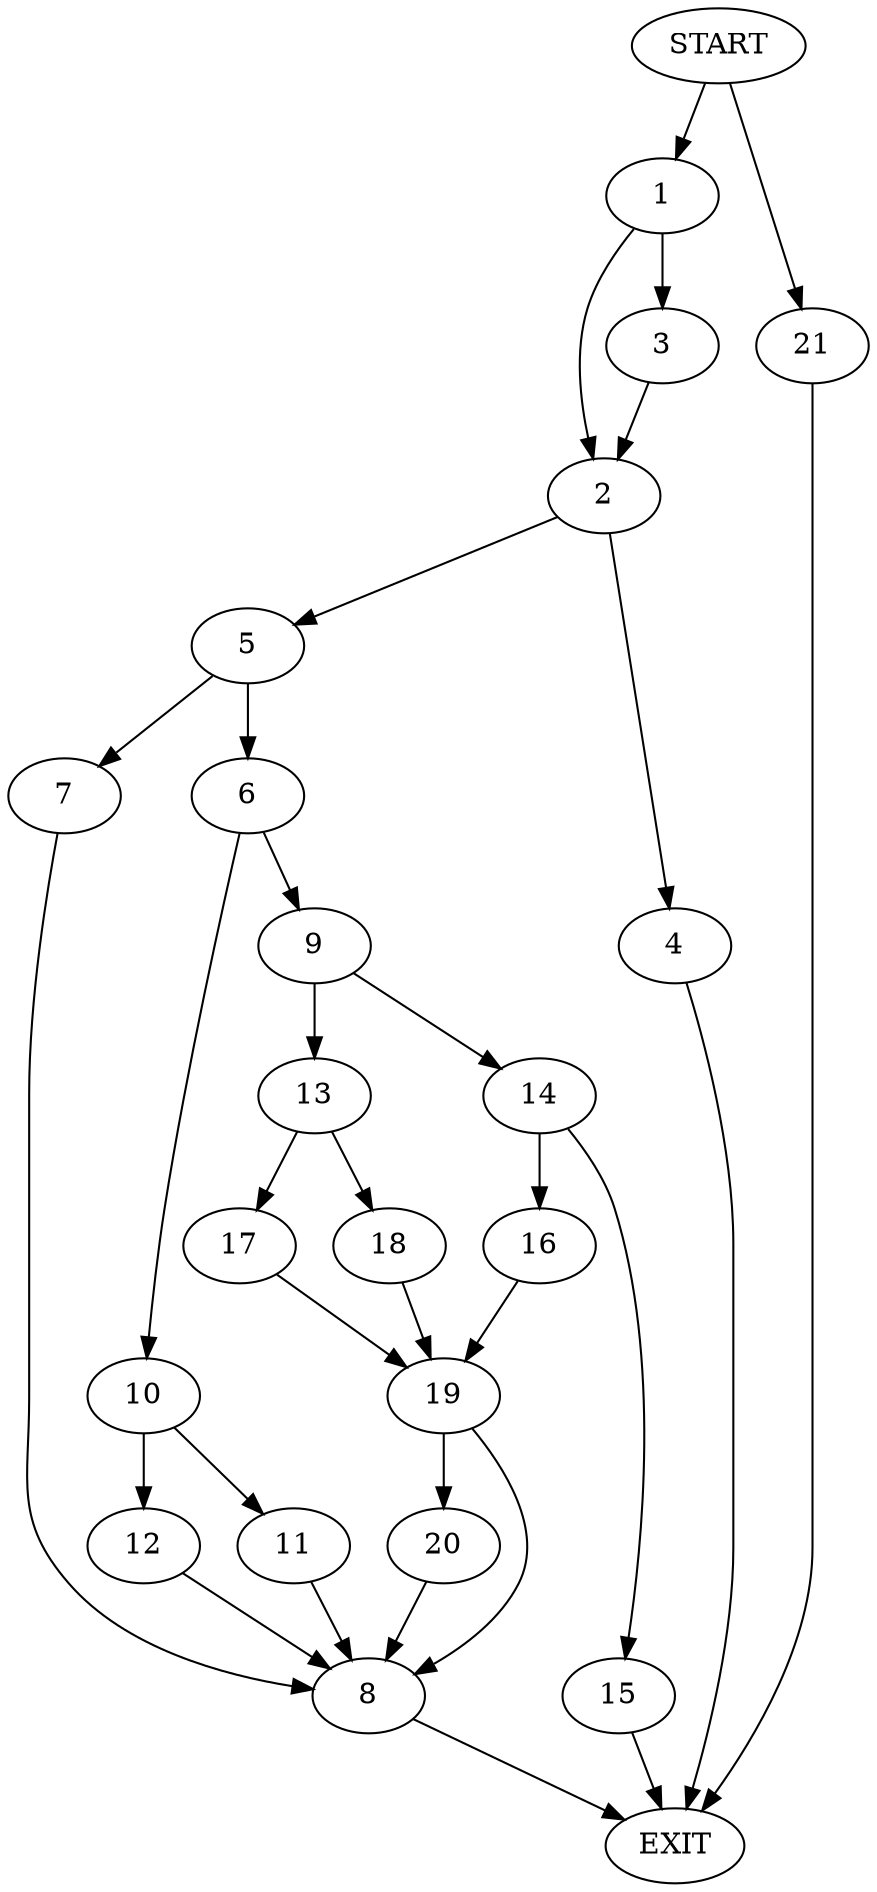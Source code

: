 digraph {
0 [label="START"]
22 [label="EXIT"]
0 -> 1
1 -> 2
1 -> 3
3 -> 2
2 -> 4
2 -> 5
5 -> 6
5 -> 7
4 -> 22
7 -> 8
6 -> 9
6 -> 10
8 -> 22
10 -> 11
10 -> 12
9 -> 13
9 -> 14
12 -> 8
11 -> 8
14 -> 15
14 -> 16
13 -> 17
13 -> 18
15 -> 22
16 -> 19
19 -> 20
19 -> 8
18 -> 19
17 -> 19
20 -> 8
0 -> 21
21 -> 22
}

